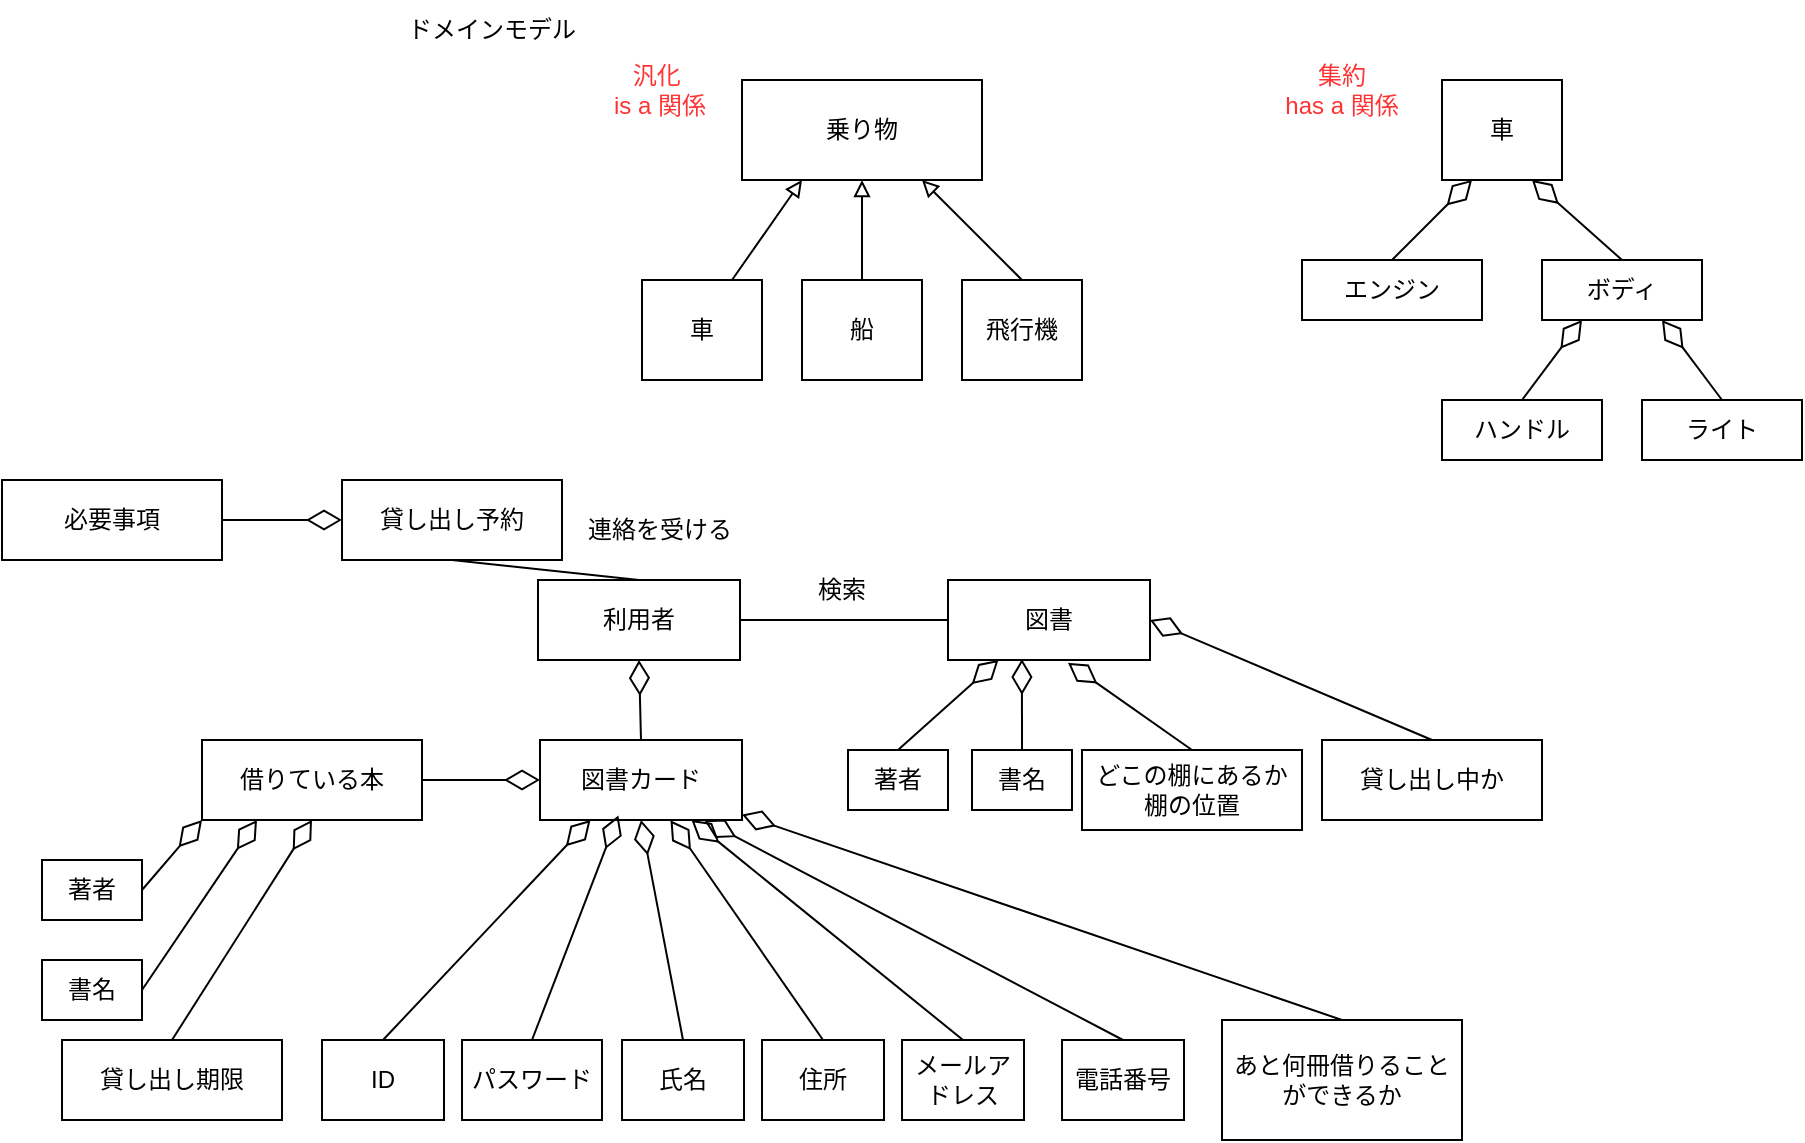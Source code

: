 <mxfile version="28.2.1">
  <diagram name="Page-1" id="7L4DRxaKPTcBMaArdyD-">
    <mxGraphModel dx="1844" dy="460" grid="1" gridSize="10" guides="1" tooltips="1" connect="1" arrows="1" fold="1" page="1" pageScale="1" pageWidth="827" pageHeight="1169" math="0" shadow="0">
      <root>
        <mxCell id="0" />
        <mxCell id="1" parent="0" />
        <mxCell id="cZhiFJx8ISOqOYQU9Z9h-2" value="ドメインモデル" style="text;html=1;align=center;verticalAlign=middle;whiteSpace=wrap;rounded=0;" parent="1" vertex="1">
          <mxGeometry x="30" y="10" width="110" height="30" as="geometry" />
        </mxCell>
        <mxCell id="cZhiFJx8ISOqOYQU9Z9h-3" value="乗り物" style="rounded=0;whiteSpace=wrap;html=1;" parent="1" vertex="1">
          <mxGeometry x="210" y="50" width="120" height="50" as="geometry" />
        </mxCell>
        <mxCell id="cZhiFJx8ISOqOYQU9Z9h-4" value="車" style="rounded=0;whiteSpace=wrap;html=1;" parent="1" vertex="1">
          <mxGeometry x="160" y="150" width="60" height="50" as="geometry" />
        </mxCell>
        <mxCell id="cZhiFJx8ISOqOYQU9Z9h-6" value="船" style="rounded=0;whiteSpace=wrap;html=1;" parent="1" vertex="1">
          <mxGeometry x="240" y="150" width="60" height="50" as="geometry" />
        </mxCell>
        <mxCell id="cZhiFJx8ISOqOYQU9Z9h-7" value="飛行機" style="rounded=0;whiteSpace=wrap;html=1;" parent="1" vertex="1">
          <mxGeometry x="320" y="150" width="60" height="50" as="geometry" />
        </mxCell>
        <mxCell id="cZhiFJx8ISOqOYQU9Z9h-9" value="" style="endArrow=block;html=1;rounded=0;exitX=0.75;exitY=0;exitDx=0;exitDy=0;entryX=0.25;entryY=1;entryDx=0;entryDy=0;endFill=0;" parent="1" source="cZhiFJx8ISOqOYQU9Z9h-4" target="cZhiFJx8ISOqOYQU9Z9h-3" edge="1">
          <mxGeometry width="50" height="50" relative="1" as="geometry">
            <mxPoint x="460" y="190" as="sourcePoint" />
            <mxPoint x="510" y="140" as="targetPoint" />
          </mxGeometry>
        </mxCell>
        <mxCell id="cZhiFJx8ISOqOYQU9Z9h-10" value="" style="endArrow=block;html=1;rounded=0;exitX=0.5;exitY=0;exitDx=0;exitDy=0;entryX=0.5;entryY=1;entryDx=0;entryDy=0;endFill=0;" parent="1" source="cZhiFJx8ISOqOYQU9Z9h-6" target="cZhiFJx8ISOqOYQU9Z9h-3" edge="1">
          <mxGeometry width="50" height="50" relative="1" as="geometry">
            <mxPoint x="380" y="370" as="sourcePoint" />
            <mxPoint x="455" y="310" as="targetPoint" />
          </mxGeometry>
        </mxCell>
        <mxCell id="cZhiFJx8ISOqOYQU9Z9h-11" value="" style="endArrow=block;html=1;rounded=0;exitX=0.5;exitY=0;exitDx=0;exitDy=0;entryX=0.75;entryY=1;entryDx=0;entryDy=0;endFill=0;" parent="1" source="cZhiFJx8ISOqOYQU9Z9h-7" target="cZhiFJx8ISOqOYQU9Z9h-3" edge="1">
          <mxGeometry width="50" height="50" relative="1" as="geometry">
            <mxPoint x="350" y="300" as="sourcePoint" />
            <mxPoint x="425" y="240" as="targetPoint" />
          </mxGeometry>
        </mxCell>
        <mxCell id="cZhiFJx8ISOqOYQU9Z9h-12" value="汎化&amp;nbsp;&lt;div&gt;is a 関係&lt;/div&gt;" style="text;html=1;align=center;verticalAlign=middle;whiteSpace=wrap;rounded=0;fontColor=#FF3333;" parent="1" vertex="1">
          <mxGeometry x="139" y="40" width="60" height="30" as="geometry" />
        </mxCell>
        <mxCell id="cZhiFJx8ISOqOYQU9Z9h-13" value="車" style="rounded=0;whiteSpace=wrap;html=1;" parent="1" vertex="1">
          <mxGeometry x="560" y="50" width="60" height="50" as="geometry" />
        </mxCell>
        <mxCell id="cZhiFJx8ISOqOYQU9Z9h-14" value="エンジン" style="rounded=0;whiteSpace=wrap;html=1;" parent="1" vertex="1">
          <mxGeometry x="490" y="140" width="90" height="30" as="geometry" />
        </mxCell>
        <mxCell id="cZhiFJx8ISOqOYQU9Z9h-15" value="ボディ" style="rounded=0;whiteSpace=wrap;html=1;" parent="1" vertex="1">
          <mxGeometry x="610" y="140" width="80" height="30" as="geometry" />
        </mxCell>
        <mxCell id="cZhiFJx8ISOqOYQU9Z9h-16" value="ハンドル" style="rounded=0;whiteSpace=wrap;html=1;" parent="1" vertex="1">
          <mxGeometry x="560" y="210" width="80" height="30" as="geometry" />
        </mxCell>
        <mxCell id="cZhiFJx8ISOqOYQU9Z9h-17" value="ライト" style="rounded=0;whiteSpace=wrap;html=1;" parent="1" vertex="1">
          <mxGeometry x="660" y="210" width="80" height="30" as="geometry" />
        </mxCell>
        <mxCell id="cZhiFJx8ISOqOYQU9Z9h-18" value="" style="endArrow=diamondThin;html=1;rounded=0;endFill=0;entryX=0.25;entryY=1;entryDx=0;entryDy=0;exitX=0.5;exitY=0;exitDx=0;exitDy=0;endSize=15;" parent="1" source="cZhiFJx8ISOqOYQU9Z9h-14" target="cZhiFJx8ISOqOYQU9Z9h-13" edge="1">
          <mxGeometry width="50" height="50" relative="1" as="geometry">
            <mxPoint x="450" y="190" as="sourcePoint" />
            <mxPoint x="500" y="140" as="targetPoint" />
          </mxGeometry>
        </mxCell>
        <mxCell id="cZhiFJx8ISOqOYQU9Z9h-19" value="" style="endArrow=diamondThin;html=1;rounded=0;endFill=0;entryX=0.75;entryY=1;entryDx=0;entryDy=0;exitX=0.5;exitY=0;exitDx=0;exitDy=0;endSize=15;" parent="1" source="cZhiFJx8ISOqOYQU9Z9h-15" target="cZhiFJx8ISOqOYQU9Z9h-13" edge="1">
          <mxGeometry width="50" height="50" relative="1" as="geometry">
            <mxPoint x="700" y="120" as="sourcePoint" />
            <mxPoint x="740" y="90" as="targetPoint" />
          </mxGeometry>
        </mxCell>
        <mxCell id="cZhiFJx8ISOqOYQU9Z9h-21" value="" style="endArrow=diamondThin;html=1;rounded=0;endFill=0;entryX=0.75;entryY=1;entryDx=0;entryDy=0;exitX=0.5;exitY=0;exitDx=0;exitDy=0;endSize=15;" parent="1" source="cZhiFJx8ISOqOYQU9Z9h-17" target="cZhiFJx8ISOqOYQU9Z9h-15" edge="1">
          <mxGeometry width="50" height="50" relative="1" as="geometry">
            <mxPoint x="740" y="170" as="sourcePoint" />
            <mxPoint x="780" y="140" as="targetPoint" />
          </mxGeometry>
        </mxCell>
        <mxCell id="cZhiFJx8ISOqOYQU9Z9h-22" value="" style="endArrow=diamondThin;html=1;rounded=0;endFill=0;entryX=0.25;entryY=1;entryDx=0;entryDy=0;exitX=0.5;exitY=0;exitDx=0;exitDy=0;endSize=15;" parent="1" source="cZhiFJx8ISOqOYQU9Z9h-16" target="cZhiFJx8ISOqOYQU9Z9h-15" edge="1">
          <mxGeometry width="50" height="50" relative="1" as="geometry">
            <mxPoint x="700" y="340" as="sourcePoint" />
            <mxPoint x="630" y="290" as="targetPoint" />
          </mxGeometry>
        </mxCell>
        <mxCell id="cZhiFJx8ISOqOYQU9Z9h-23" style="edgeStyle=orthogonalEdgeStyle;rounded=0;orthogonalLoop=1;jettySize=auto;html=1;exitX=0.5;exitY=1;exitDx=0;exitDy=0;" parent="1" source="cZhiFJx8ISOqOYQU9Z9h-17" target="cZhiFJx8ISOqOYQU9Z9h-17" edge="1">
          <mxGeometry relative="1" as="geometry" />
        </mxCell>
        <mxCell id="cZhiFJx8ISOqOYQU9Z9h-24" value="&lt;div&gt;集約&lt;/div&gt;has a 関係" style="text;html=1;align=center;verticalAlign=middle;whiteSpace=wrap;rounded=0;fontColor=#FF3333;" parent="1" vertex="1">
          <mxGeometry x="480" y="40" width="60" height="30" as="geometry" />
        </mxCell>
        <mxCell id="cZhiFJx8ISOqOYQU9Z9h-25" value="利用者" style="rounded=0;whiteSpace=wrap;html=1;" parent="1" vertex="1">
          <mxGeometry x="108" y="300" width="101" height="40" as="geometry" />
        </mxCell>
        <mxCell id="cZhiFJx8ISOqOYQU9Z9h-26" value="図書カード" style="rounded=0;whiteSpace=wrap;html=1;" parent="1" vertex="1">
          <mxGeometry x="109" y="380" width="101" height="40" as="geometry" />
        </mxCell>
        <mxCell id="cZhiFJx8ISOqOYQU9Z9h-27" value="ID" style="rounded=0;whiteSpace=wrap;html=1;" parent="1" vertex="1">
          <mxGeometry y="530" width="61" height="40" as="geometry" />
        </mxCell>
        <mxCell id="cZhiFJx8ISOqOYQU9Z9h-28" value="" style="endArrow=diamondThin;html=1;rounded=0;endFill=0;entryX=0.5;entryY=1;entryDx=0;entryDy=0;exitX=0.5;exitY=0;exitDx=0;exitDy=0;endSize=15;" parent="1" source="cZhiFJx8ISOqOYQU9Z9h-26" target="cZhiFJx8ISOqOYQU9Z9h-25" edge="1">
          <mxGeometry width="50" height="50" relative="1" as="geometry">
            <mxPoint x="250" y="400" as="sourcePoint" />
            <mxPoint x="280" y="360" as="targetPoint" />
          </mxGeometry>
        </mxCell>
        <mxCell id="cZhiFJx8ISOqOYQU9Z9h-29" value="パスワード" style="rounded=0;whiteSpace=wrap;html=1;" parent="1" vertex="1">
          <mxGeometry x="70" y="530" width="70" height="40" as="geometry" />
        </mxCell>
        <mxCell id="cZhiFJx8ISOqOYQU9Z9h-30" value="" style="endArrow=diamondThin;html=1;rounded=0;endFill=0;entryX=0.25;entryY=1;entryDx=0;entryDy=0;exitX=0.5;exitY=0;exitDx=0;exitDy=0;endSize=15;" parent="1" source="cZhiFJx8ISOqOYQU9Z9h-27" target="cZhiFJx8ISOqOYQU9Z9h-26" edge="1">
          <mxGeometry width="50" height="50" relative="1" as="geometry">
            <mxPoint x="250" y="440" as="sourcePoint" />
            <mxPoint x="280" y="400" as="targetPoint" />
          </mxGeometry>
        </mxCell>
        <mxCell id="cZhiFJx8ISOqOYQU9Z9h-31" value="" style="endArrow=diamondThin;html=1;rounded=0;endFill=0;entryX=0.388;entryY=0.944;entryDx=0;entryDy=0;exitX=0.5;exitY=0;exitDx=0;exitDy=0;endSize=15;entryPerimeter=0;" parent="1" source="cZhiFJx8ISOqOYQU9Z9h-29" target="cZhiFJx8ISOqOYQU9Z9h-26" edge="1">
          <mxGeometry width="50" height="50" relative="1" as="geometry">
            <mxPoint x="330" y="450" as="sourcePoint" />
            <mxPoint x="360" y="410" as="targetPoint" />
          </mxGeometry>
        </mxCell>
        <mxCell id="cZhiFJx8ISOqOYQU9Z9h-42" value="書名" style="rounded=0;whiteSpace=wrap;html=1;" parent="1" vertex="1">
          <mxGeometry x="325" y="385" width="50" height="30" as="geometry" />
        </mxCell>
        <mxCell id="cZhiFJx8ISOqOYQU9Z9h-43" value="著者" style="rounded=0;whiteSpace=wrap;html=1;" parent="1" vertex="1">
          <mxGeometry x="263" y="385" width="50" height="30" as="geometry" />
        </mxCell>
        <mxCell id="cZhiFJx8ISOqOYQU9Z9h-45" value="図書" style="rounded=0;whiteSpace=wrap;html=1;" parent="1" vertex="1">
          <mxGeometry x="313" y="300" width="101" height="40" as="geometry" />
        </mxCell>
        <mxCell id="cZhiFJx8ISOqOYQU9Z9h-46" value="" style="endArrow=none;html=1;rounded=0;exitX=1;exitY=0.5;exitDx=0;exitDy=0;entryX=0;entryY=0.5;entryDx=0;entryDy=0;" parent="1" source="cZhiFJx8ISOqOYQU9Z9h-25" target="cZhiFJx8ISOqOYQU9Z9h-45" edge="1">
          <mxGeometry width="50" height="50" relative="1" as="geometry">
            <mxPoint x="340" y="480" as="sourcePoint" />
            <mxPoint x="390" y="430" as="targetPoint" />
          </mxGeometry>
        </mxCell>
        <mxCell id="cZhiFJx8ISOqOYQU9Z9h-47" value="検索" style="text;html=1;align=center;verticalAlign=middle;whiteSpace=wrap;rounded=0;" parent="1" vertex="1">
          <mxGeometry x="230" y="290" width="60" height="30" as="geometry" />
        </mxCell>
        <mxCell id="cZhiFJx8ISOqOYQU9Z9h-48" value="" style="endArrow=diamondThin;html=1;rounded=0;endFill=0;entryX=0.25;entryY=1;entryDx=0;entryDy=0;exitX=0.5;exitY=0;exitDx=0;exitDy=0;endSize=15;" parent="1" source="cZhiFJx8ISOqOYQU9Z9h-43" target="cZhiFJx8ISOqOYQU9Z9h-45" edge="1">
          <mxGeometry width="50" height="50" relative="1" as="geometry">
            <mxPoint x="330" y="400" as="sourcePoint" />
            <mxPoint x="360" y="360" as="targetPoint" />
          </mxGeometry>
        </mxCell>
        <mxCell id="cZhiFJx8ISOqOYQU9Z9h-49" value="" style="endArrow=diamondThin;html=1;rounded=0;endFill=0;entryX=0.366;entryY=0.989;entryDx=0;entryDy=0;exitX=0.5;exitY=0;exitDx=0;exitDy=0;endSize=15;entryPerimeter=0;" parent="1" source="cZhiFJx8ISOqOYQU9Z9h-42" target="cZhiFJx8ISOqOYQU9Z9h-45" edge="1">
          <mxGeometry width="50" height="50" relative="1" as="geometry">
            <mxPoint x="500" y="370" as="sourcePoint" />
            <mxPoint x="530" y="330" as="targetPoint" />
          </mxGeometry>
        </mxCell>
        <mxCell id="cZhiFJx8ISOqOYQU9Z9h-51" value="貸し出し予約" style="rounded=0;whiteSpace=wrap;html=1;" parent="1" vertex="1">
          <mxGeometry x="10" y="250" width="110" height="40" as="geometry" />
        </mxCell>
        <mxCell id="cZhiFJx8ISOqOYQU9Z9h-53" value="氏名" style="rounded=0;whiteSpace=wrap;html=1;" parent="1" vertex="1">
          <mxGeometry x="150" y="530" width="61" height="40" as="geometry" />
        </mxCell>
        <mxCell id="cZhiFJx8ISOqOYQU9Z9h-54" value="住所" style="rounded=0;whiteSpace=wrap;html=1;" parent="1" vertex="1">
          <mxGeometry x="220" y="530" width="61" height="40" as="geometry" />
        </mxCell>
        <mxCell id="cZhiFJx8ISOqOYQU9Z9h-55" value="電話番号" style="rounded=0;whiteSpace=wrap;html=1;" parent="1" vertex="1">
          <mxGeometry x="370" y="530" width="61" height="40" as="geometry" />
        </mxCell>
        <mxCell id="cZhiFJx8ISOqOYQU9Z9h-56" value="メールアドレス" style="rounded=0;whiteSpace=wrap;html=1;" parent="1" vertex="1">
          <mxGeometry x="290" y="530" width="61" height="40" as="geometry" />
        </mxCell>
        <mxCell id="cZhiFJx8ISOqOYQU9Z9h-57" value="" style="endArrow=diamondThin;html=1;rounded=0;endFill=0;entryX=0.5;entryY=1;entryDx=0;entryDy=0;exitX=0.5;exitY=0;exitDx=0;exitDy=0;endSize=15;" parent="1" source="cZhiFJx8ISOqOYQU9Z9h-53" target="cZhiFJx8ISOqOYQU9Z9h-26" edge="1">
          <mxGeometry width="50" height="50" relative="1" as="geometry">
            <mxPoint x="170" y="500" as="sourcePoint" />
            <mxPoint x="185" y="440" as="targetPoint" />
          </mxGeometry>
        </mxCell>
        <mxCell id="cZhiFJx8ISOqOYQU9Z9h-58" value="" style="endArrow=diamondThin;html=1;rounded=0;endFill=0;entryX=0.646;entryY=1.005;entryDx=0;entryDy=0;exitX=0.5;exitY=0;exitDx=0;exitDy=0;endSize=15;entryPerimeter=0;" parent="1" source="cZhiFJx8ISOqOYQU9Z9h-54" target="cZhiFJx8ISOqOYQU9Z9h-26" edge="1">
          <mxGeometry width="50" height="50" relative="1" as="geometry">
            <mxPoint x="280" y="480" as="sourcePoint" />
            <mxPoint x="240" y="440" as="targetPoint" />
          </mxGeometry>
        </mxCell>
        <mxCell id="cZhiFJx8ISOqOYQU9Z9h-59" value="" style="endArrow=diamondThin;html=1;rounded=0;endFill=0;entryX=0.814;entryY=1.005;entryDx=0;entryDy=0;exitX=0.5;exitY=0;exitDx=0;exitDy=0;endSize=15;entryPerimeter=0;" parent="1" source="cZhiFJx8ISOqOYQU9Z9h-55" target="cZhiFJx8ISOqOYQU9Z9h-26" edge="1">
          <mxGeometry width="50" height="50" relative="1" as="geometry">
            <mxPoint x="290" y="430" as="sourcePoint" />
            <mxPoint x="250" y="390" as="targetPoint" />
          </mxGeometry>
        </mxCell>
        <mxCell id="cZhiFJx8ISOqOYQU9Z9h-60" value="" style="endArrow=diamondThin;html=1;rounded=0;endFill=0;entryX=0.75;entryY=1;entryDx=0;entryDy=0;exitX=0.5;exitY=0;exitDx=0;exitDy=0;endSize=15;" parent="1" source="cZhiFJx8ISOqOYQU9Z9h-56" target="cZhiFJx8ISOqOYQU9Z9h-26" edge="1">
          <mxGeometry width="50" height="50" relative="1" as="geometry">
            <mxPoint x="380" y="520" as="sourcePoint" />
            <mxPoint x="340" y="480" as="targetPoint" />
          </mxGeometry>
        </mxCell>
        <mxCell id="cZhiFJx8ISOqOYQU9Z9h-62" value="貸し出し中か" style="rounded=0;whiteSpace=wrap;html=1;" parent="1" vertex="1">
          <mxGeometry x="500" y="380" width="110" height="40" as="geometry" />
        </mxCell>
        <mxCell id="cZhiFJx8ISOqOYQU9Z9h-63" value="どこの棚にあるか&lt;div&gt;棚の位置&lt;/div&gt;" style="rounded=0;whiteSpace=wrap;html=1;" parent="1" vertex="1">
          <mxGeometry x="380" y="385" width="110" height="40" as="geometry" />
        </mxCell>
        <mxCell id="cZhiFJx8ISOqOYQU9Z9h-65" value="貸し出し期限" style="rounded=0;whiteSpace=wrap;html=1;" parent="1" vertex="1">
          <mxGeometry x="-130" y="530" width="110" height="40" as="geometry" />
        </mxCell>
        <mxCell id="cZhiFJx8ISOqOYQU9Z9h-67" value="" style="endArrow=diamondThin;html=1;rounded=0;endFill=0;entryX=0.594;entryY=1.035;entryDx=0;entryDy=0;exitX=0.5;exitY=0;exitDx=0;exitDy=0;endSize=15;entryPerimeter=0;" parent="1" source="cZhiFJx8ISOqOYQU9Z9h-63" target="cZhiFJx8ISOqOYQU9Z9h-45" edge="1">
          <mxGeometry width="50" height="50" relative="1" as="geometry">
            <mxPoint x="390" y="385" as="sourcePoint" />
            <mxPoint x="390" y="340" as="targetPoint" />
          </mxGeometry>
        </mxCell>
        <mxCell id="cZhiFJx8ISOqOYQU9Z9h-68" value="" style="endArrow=diamondThin;html=1;rounded=0;endFill=0;entryX=1;entryY=0.5;entryDx=0;entryDy=0;exitX=0.5;exitY=0;exitDx=0;exitDy=0;endSize=15;" parent="1" source="cZhiFJx8ISOqOYQU9Z9h-62" target="cZhiFJx8ISOqOYQU9Z9h-45" edge="1">
          <mxGeometry width="50" height="50" relative="1" as="geometry">
            <mxPoint x="480" y="375" as="sourcePoint" />
            <mxPoint x="480" y="330" as="targetPoint" />
          </mxGeometry>
        </mxCell>
        <mxCell id="cZhiFJx8ISOqOYQU9Z9h-70" value="借りている本" style="rounded=0;whiteSpace=wrap;html=1;" parent="1" vertex="1">
          <mxGeometry x="-60" y="380" width="110" height="40" as="geometry" />
        </mxCell>
        <mxCell id="cZhiFJx8ISOqOYQU9Z9h-71" value="" style="endArrow=diamondThin;html=1;rounded=0;endFill=0;entryX=0;entryY=0.5;entryDx=0;entryDy=0;exitX=1;exitY=0.5;exitDx=0;exitDy=0;endSize=15;" parent="1" source="cZhiFJx8ISOqOYQU9Z9h-70" target="cZhiFJx8ISOqOYQU9Z9h-26" edge="1">
          <mxGeometry width="50" height="50" relative="1" as="geometry">
            <mxPoint x="-70" y="510" as="sourcePoint" />
            <mxPoint x="13" y="470" as="targetPoint" />
          </mxGeometry>
        </mxCell>
        <mxCell id="cZhiFJx8ISOqOYQU9Z9h-72" value="" style="endArrow=diamondThin;html=1;rounded=0;endFill=0;entryX=0.5;entryY=1;entryDx=0;entryDy=0;exitX=0.5;exitY=0;exitDx=0;exitDy=0;endSize=15;" parent="1" source="cZhiFJx8ISOqOYQU9Z9h-65" target="cZhiFJx8ISOqOYQU9Z9h-70" edge="1">
          <mxGeometry width="50" height="50" relative="1" as="geometry">
            <mxPoint x="-160" y="480" as="sourcePoint" />
            <mxPoint x="-77" y="440" as="targetPoint" />
          </mxGeometry>
        </mxCell>
        <mxCell id="cZhiFJx8ISOqOYQU9Z9h-73" value="著者" style="rounded=0;whiteSpace=wrap;html=1;" parent="1" vertex="1">
          <mxGeometry x="-140" y="440" width="50" height="30" as="geometry" />
        </mxCell>
        <mxCell id="cZhiFJx8ISOqOYQU9Z9h-74" value="書名" style="rounded=0;whiteSpace=wrap;html=1;" parent="1" vertex="1">
          <mxGeometry x="-140" y="490" width="50" height="30" as="geometry" />
        </mxCell>
        <mxCell id="cZhiFJx8ISOqOYQU9Z9h-75" value="" style="endArrow=diamondThin;html=1;rounded=0;endFill=0;entryX=0;entryY=1;entryDx=0;entryDy=0;exitX=1;exitY=0.5;exitDx=0;exitDy=0;endSize=15;" parent="1" source="cZhiFJx8ISOqOYQU9Z9h-73" target="cZhiFJx8ISOqOYQU9Z9h-70" edge="1">
          <mxGeometry width="50" height="50" relative="1" as="geometry">
            <mxPoint x="-90" y="370" as="sourcePoint" />
            <mxPoint x="-50" y="330" as="targetPoint" />
          </mxGeometry>
        </mxCell>
        <mxCell id="cZhiFJx8ISOqOYQU9Z9h-76" value="" style="endArrow=diamondThin;html=1;rounded=0;endFill=0;entryX=0.25;entryY=1;entryDx=0;entryDy=0;exitX=1;exitY=0.5;exitDx=0;exitDy=0;endSize=15;" parent="1" source="cZhiFJx8ISOqOYQU9Z9h-74" target="cZhiFJx8ISOqOYQU9Z9h-70" edge="1">
          <mxGeometry width="50" height="50" relative="1" as="geometry">
            <mxPoint x="-70" y="470" as="sourcePoint" />
            <mxPoint x="-30" y="430" as="targetPoint" />
          </mxGeometry>
        </mxCell>
        <mxCell id="cZhiFJx8ISOqOYQU9Z9h-77" value="あと何冊借りることができるか" style="rounded=0;whiteSpace=wrap;html=1;" parent="1" vertex="1">
          <mxGeometry x="450" y="520" width="120" height="60" as="geometry" />
        </mxCell>
        <mxCell id="cZhiFJx8ISOqOYQU9Z9h-78" value="" style="endArrow=diamondThin;html=1;rounded=0;endFill=0;exitX=0.5;exitY=0;exitDx=0;exitDy=0;endSize=15;" parent="1" source="cZhiFJx8ISOqOYQU9Z9h-77" target="cZhiFJx8ISOqOYQU9Z9h-26" edge="1">
          <mxGeometry width="50" height="50" relative="1" as="geometry">
            <mxPoint x="359" y="480" as="sourcePoint" />
            <mxPoint x="230" y="410" as="targetPoint" />
          </mxGeometry>
        </mxCell>
        <mxCell id="cZhiFJx8ISOqOYQU9Z9h-80" value="必要事項" style="rounded=0;whiteSpace=wrap;html=1;" parent="1" vertex="1">
          <mxGeometry x="-160" y="250" width="110" height="40" as="geometry" />
        </mxCell>
        <mxCell id="cZhiFJx8ISOqOYQU9Z9h-81" value="" style="endArrow=diamondThin;html=1;rounded=0;endFill=0;entryX=0;entryY=0.5;entryDx=0;entryDy=0;exitX=1;exitY=0.5;exitDx=0;exitDy=0;endSize=15;" parent="1" source="cZhiFJx8ISOqOYQU9Z9h-80" target="cZhiFJx8ISOqOYQU9Z9h-51" edge="1">
          <mxGeometry width="50" height="50" relative="1" as="geometry">
            <mxPoint x="10" y="240" as="sourcePoint" />
            <mxPoint x="50" y="245" as="targetPoint" />
          </mxGeometry>
        </mxCell>
        <mxCell id="cZhiFJx8ISOqOYQU9Z9h-82" value="" style="endArrow=none;html=1;rounded=0;entryX=0.5;entryY=1;entryDx=0;entryDy=0;exitX=0.5;exitY=0;exitDx=0;exitDy=0;" parent="1" source="cZhiFJx8ISOqOYQU9Z9h-25" target="cZhiFJx8ISOqOYQU9Z9h-51" edge="1">
          <mxGeometry width="50" height="50" relative="1" as="geometry">
            <mxPoint x="20" y="380" as="sourcePoint" />
            <mxPoint x="70" y="330" as="targetPoint" />
          </mxGeometry>
        </mxCell>
        <mxCell id="cZhiFJx8ISOqOYQU9Z9h-83" value="連絡を受ける" style="text;html=1;align=center;verticalAlign=middle;whiteSpace=wrap;rounded=0;" parent="1" vertex="1">
          <mxGeometry x="129" y="260" width="80" height="30" as="geometry" />
        </mxCell>
      </root>
    </mxGraphModel>
  </diagram>
</mxfile>
